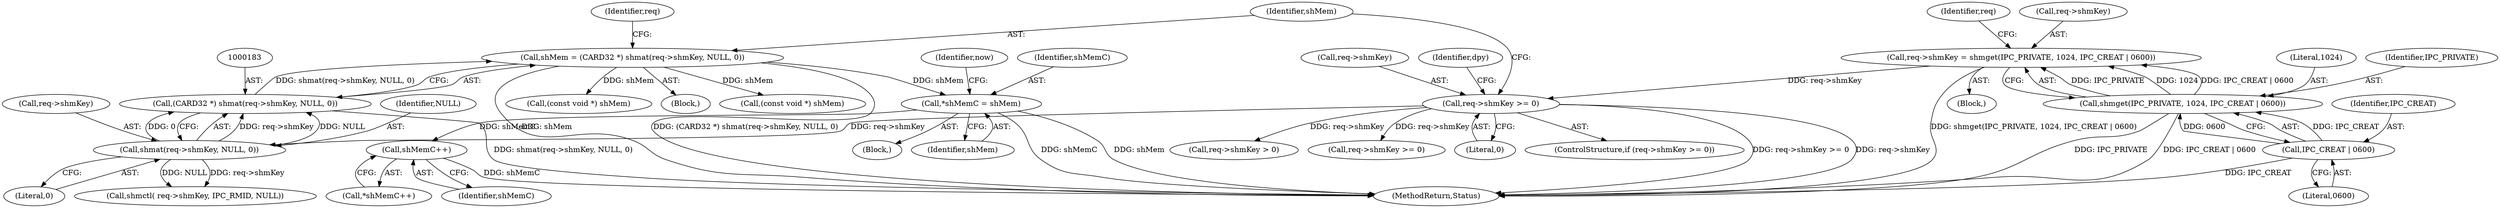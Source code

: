 digraph "0_libXvMC_2cd95e7da8367cccdcdd5c9b160012d1dec5cbdb@pointer" {
"1000200" [label="(Call,*shMemC = shMem)"];
"1000180" [label="(Call,shMem = (CARD32 *) shmat(req->shmKey, NULL, 0))"];
"1000182" [label="(Call,(CARD32 *) shmat(req->shmKey, NULL, 0))"];
"1000184" [label="(Call,shmat(req->shmKey, NULL, 0))"];
"1000174" [label="(Call,req->shmKey >= 0)"];
"1000163" [label="(Call,req->shmKey = shmget(IPC_PRIVATE, 1024, IPC_CREAT | 0600))"];
"1000167" [label="(Call,shmget(IPC_PRIVATE, 1024, IPC_CREAT | 0600))"];
"1000170" [label="(Call,IPC_CREAT | 0600)"];
"1000233" [label="(Call,shMemC++)"];
"1000185" [label="(Call,req->shmKey)"];
"1000198" [label="(Block,)"];
"1000269" [label="(Call,(const void *) shMem)"];
"1000163" [label="(Call,req->shmKey = shmget(IPC_PRIVATE, 1024, IPC_CREAT | 0600))"];
"1000111" [label="(Block,)"];
"1000175" [label="(Call,req->shmKey)"];
"1000201" [label="(Identifier,shMemC)"];
"1000250" [label="(Identifier,dpy)"];
"1000176" [label="(Identifier,req)"];
"1000232" [label="(Call,*shMemC++)"];
"1000169" [label="(Literal,1024)"];
"1000179" [label="(Block,)"];
"1000189" [label="(Literal,0)"];
"1000192" [label="(Identifier,req)"];
"1000170" [label="(Call,IPC_CREAT | 0600)"];
"1000168" [label="(Identifier,IPC_PRIVATE)"];
"1000458" [label="(Call,req->shmKey > 0)"];
"1000188" [label="(Identifier,NULL)"];
"1000181" [label="(Identifier,shMem)"];
"1000200" [label="(Call,*shMemC = shMem)"];
"1000167" [label="(Call,shmget(IPC_PRIVATE, 1024, IPC_CREAT | 0600))"];
"1000206" [label="(Identifier,now)"];
"1000262" [label="(Call,req->shmKey >= 0)"];
"1000174" [label="(Call,req->shmKey >= 0)"];
"1000164" [label="(Call,req->shmKey)"];
"1000184" [label="(Call,shmat(req->shmKey, NULL, 0))"];
"1000190" [label="(Call,shmctl( req->shmKey, IPC_RMID, NULL))"];
"1000182" [label="(Call,(CARD32 *) shmat(req->shmKey, NULL, 0))"];
"1000178" [label="(Literal,0)"];
"1000172" [label="(Literal,0600)"];
"1000173" [label="(ControlStructure,if (req->shmKey >= 0))"];
"1000233" [label="(Call,shMemC++)"];
"1000180" [label="(Call,shMem = (CARD32 *) shmat(req->shmKey, NULL, 0))"];
"1000276" [label="(Call,(const void *) shMem)"];
"1000171" [label="(Identifier,IPC_CREAT)"];
"1000234" [label="(Identifier,shMemC)"];
"1000476" [label="(MethodReturn,Status)"];
"1000202" [label="(Identifier,shMem)"];
"1000200" -> "1000198"  [label="AST: "];
"1000200" -> "1000202"  [label="CFG: "];
"1000201" -> "1000200"  [label="AST: "];
"1000202" -> "1000200"  [label="AST: "];
"1000206" -> "1000200"  [label="CFG: "];
"1000200" -> "1000476"  [label="DDG: shMemC"];
"1000200" -> "1000476"  [label="DDG: shMem"];
"1000180" -> "1000200"  [label="DDG: shMem"];
"1000200" -> "1000233"  [label="DDG: shMemC"];
"1000180" -> "1000179"  [label="AST: "];
"1000180" -> "1000182"  [label="CFG: "];
"1000181" -> "1000180"  [label="AST: "];
"1000182" -> "1000180"  [label="AST: "];
"1000192" -> "1000180"  [label="CFG: "];
"1000180" -> "1000476"  [label="DDG: (CARD32 *) shmat(req->shmKey, NULL, 0)"];
"1000180" -> "1000476"  [label="DDG: shMem"];
"1000182" -> "1000180"  [label="DDG: shmat(req->shmKey, NULL, 0)"];
"1000180" -> "1000269"  [label="DDG: shMem"];
"1000180" -> "1000276"  [label="DDG: shMem"];
"1000182" -> "1000184"  [label="CFG: "];
"1000183" -> "1000182"  [label="AST: "];
"1000184" -> "1000182"  [label="AST: "];
"1000182" -> "1000476"  [label="DDG: shmat(req->shmKey, NULL, 0)"];
"1000184" -> "1000182"  [label="DDG: req->shmKey"];
"1000184" -> "1000182"  [label="DDG: NULL"];
"1000184" -> "1000182"  [label="DDG: 0"];
"1000184" -> "1000189"  [label="CFG: "];
"1000185" -> "1000184"  [label="AST: "];
"1000188" -> "1000184"  [label="AST: "];
"1000189" -> "1000184"  [label="AST: "];
"1000174" -> "1000184"  [label="DDG: req->shmKey"];
"1000184" -> "1000190"  [label="DDG: req->shmKey"];
"1000184" -> "1000190"  [label="DDG: NULL"];
"1000174" -> "1000173"  [label="AST: "];
"1000174" -> "1000178"  [label="CFG: "];
"1000175" -> "1000174"  [label="AST: "];
"1000178" -> "1000174"  [label="AST: "];
"1000181" -> "1000174"  [label="CFG: "];
"1000250" -> "1000174"  [label="CFG: "];
"1000174" -> "1000476"  [label="DDG: req->shmKey >= 0"];
"1000174" -> "1000476"  [label="DDG: req->shmKey"];
"1000163" -> "1000174"  [label="DDG: req->shmKey"];
"1000174" -> "1000262"  [label="DDG: req->shmKey"];
"1000174" -> "1000458"  [label="DDG: req->shmKey"];
"1000163" -> "1000111"  [label="AST: "];
"1000163" -> "1000167"  [label="CFG: "];
"1000164" -> "1000163"  [label="AST: "];
"1000167" -> "1000163"  [label="AST: "];
"1000176" -> "1000163"  [label="CFG: "];
"1000163" -> "1000476"  [label="DDG: shmget(IPC_PRIVATE, 1024, IPC_CREAT | 0600)"];
"1000167" -> "1000163"  [label="DDG: IPC_PRIVATE"];
"1000167" -> "1000163"  [label="DDG: 1024"];
"1000167" -> "1000163"  [label="DDG: IPC_CREAT | 0600"];
"1000167" -> "1000170"  [label="CFG: "];
"1000168" -> "1000167"  [label="AST: "];
"1000169" -> "1000167"  [label="AST: "];
"1000170" -> "1000167"  [label="AST: "];
"1000167" -> "1000476"  [label="DDG: IPC_PRIVATE"];
"1000167" -> "1000476"  [label="DDG: IPC_CREAT | 0600"];
"1000170" -> "1000167"  [label="DDG: IPC_CREAT"];
"1000170" -> "1000167"  [label="DDG: 0600"];
"1000170" -> "1000172"  [label="CFG: "];
"1000171" -> "1000170"  [label="AST: "];
"1000172" -> "1000170"  [label="AST: "];
"1000170" -> "1000476"  [label="DDG: IPC_CREAT"];
"1000233" -> "1000232"  [label="AST: "];
"1000233" -> "1000234"  [label="CFG: "];
"1000234" -> "1000233"  [label="AST: "];
"1000232" -> "1000233"  [label="CFG: "];
"1000233" -> "1000476"  [label="DDG: shMemC"];
}
